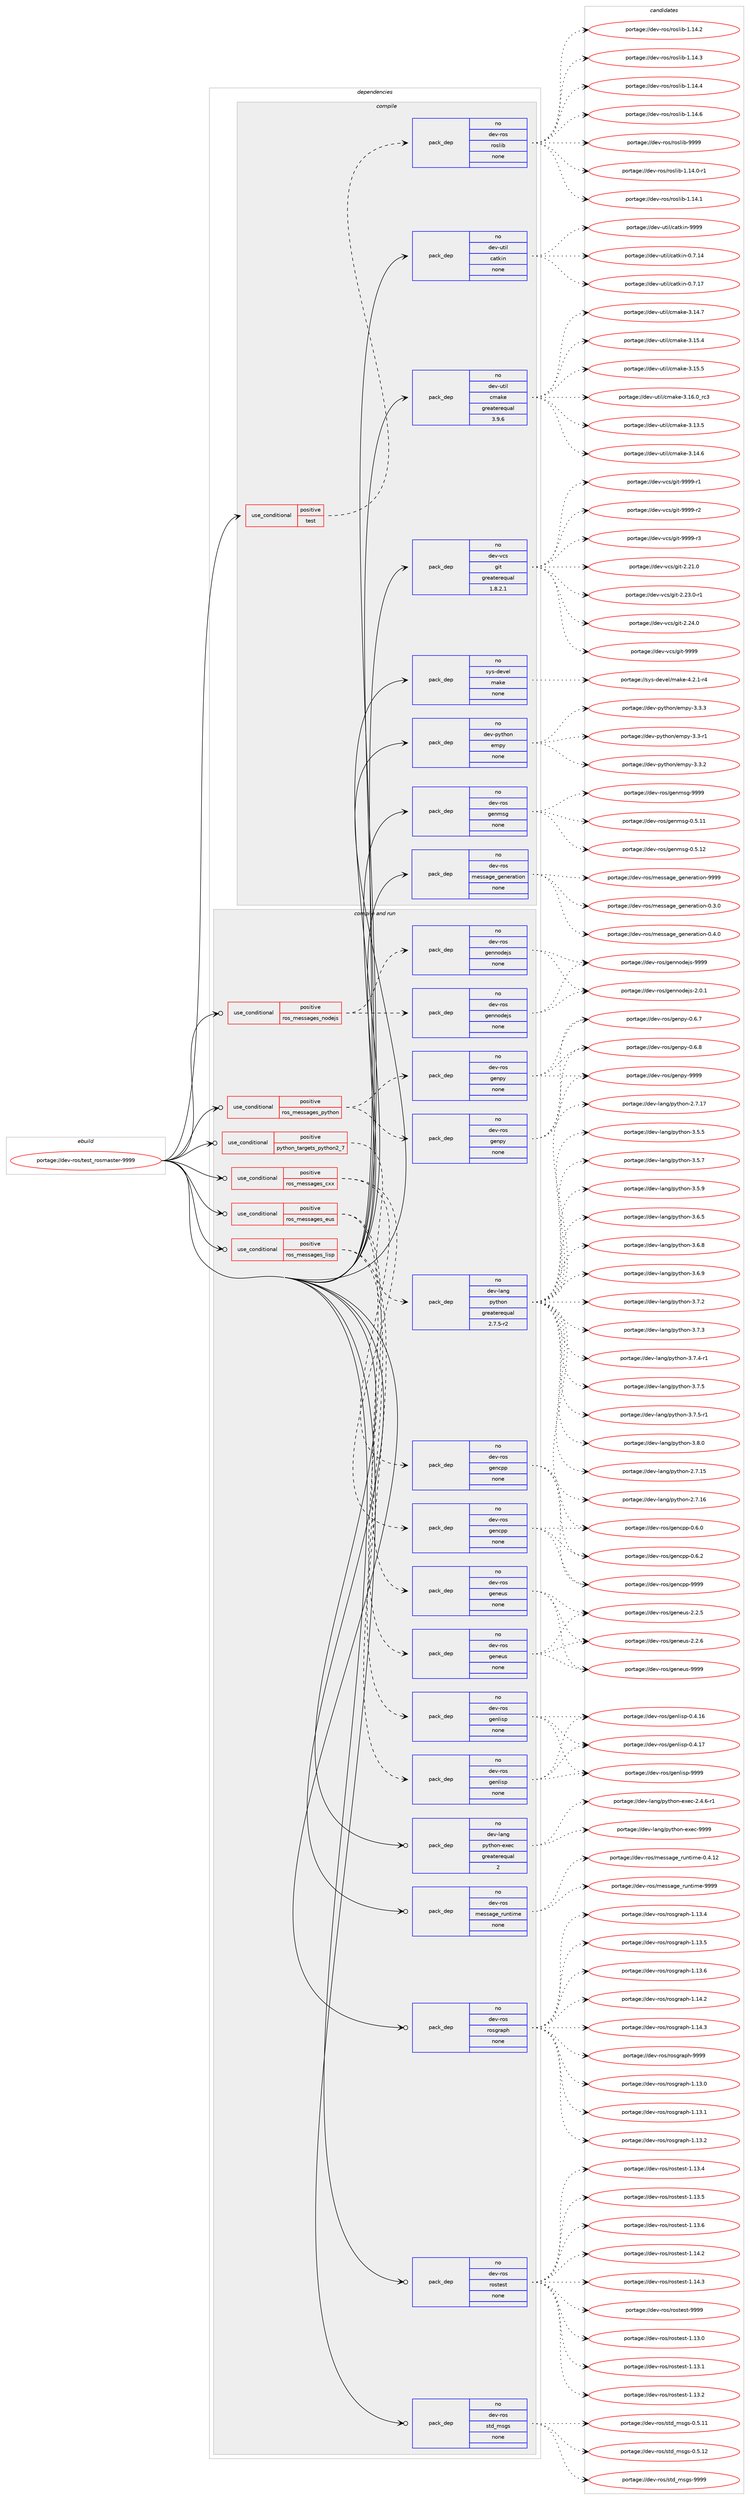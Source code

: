 digraph prolog {

# *************
# Graph options
# *************

newrank=true;
concentrate=true;
compound=true;
graph [rankdir=LR,fontname=Helvetica,fontsize=10,ranksep=1.5];#, ranksep=2.5, nodesep=0.2];
edge  [arrowhead=vee];
node  [fontname=Helvetica,fontsize=10];

# **********
# The ebuild
# **********

subgraph cluster_leftcol {
color=gray;
rank=same;
label=<<i>ebuild</i>>;
id [label="portage://dev-ros/test_rosmaster-9999", color=red, width=4, href="../dev-ros/test_rosmaster-9999.svg"];
}

# ****************
# The dependencies
# ****************

subgraph cluster_midcol {
color=gray;
label=<<i>dependencies</i>>;
subgraph cluster_compile {
fillcolor="#eeeeee";
style=filled;
label=<<i>compile</i>>;
subgraph cond45246 {
dependency204615 [label=<<TABLE BORDER="0" CELLBORDER="1" CELLSPACING="0" CELLPADDING="4"><TR><TD ROWSPAN="3" CELLPADDING="10">use_conditional</TD></TR><TR><TD>positive</TD></TR><TR><TD>test</TD></TR></TABLE>>, shape=none, color=red];
subgraph pack155941 {
dependency204616 [label=<<TABLE BORDER="0" CELLBORDER="1" CELLSPACING="0" CELLPADDING="4" WIDTH="220"><TR><TD ROWSPAN="6" CELLPADDING="30">pack_dep</TD></TR><TR><TD WIDTH="110">no</TD></TR><TR><TD>dev-ros</TD></TR><TR><TD>roslib</TD></TR><TR><TD>none</TD></TR><TR><TD></TD></TR></TABLE>>, shape=none, color=blue];
}
dependency204615:e -> dependency204616:w [weight=20,style="dashed",arrowhead="vee"];
}
id:e -> dependency204615:w [weight=20,style="solid",arrowhead="vee"];
subgraph pack155942 {
dependency204617 [label=<<TABLE BORDER="0" CELLBORDER="1" CELLSPACING="0" CELLPADDING="4" WIDTH="220"><TR><TD ROWSPAN="6" CELLPADDING="30">pack_dep</TD></TR><TR><TD WIDTH="110">no</TD></TR><TR><TD>dev-python</TD></TR><TR><TD>empy</TD></TR><TR><TD>none</TD></TR><TR><TD></TD></TR></TABLE>>, shape=none, color=blue];
}
id:e -> dependency204617:w [weight=20,style="solid",arrowhead="vee"];
subgraph pack155943 {
dependency204618 [label=<<TABLE BORDER="0" CELLBORDER="1" CELLSPACING="0" CELLPADDING="4" WIDTH="220"><TR><TD ROWSPAN="6" CELLPADDING="30">pack_dep</TD></TR><TR><TD WIDTH="110">no</TD></TR><TR><TD>dev-ros</TD></TR><TR><TD>genmsg</TD></TR><TR><TD>none</TD></TR><TR><TD></TD></TR></TABLE>>, shape=none, color=blue];
}
id:e -> dependency204618:w [weight=20,style="solid",arrowhead="vee"];
subgraph pack155944 {
dependency204619 [label=<<TABLE BORDER="0" CELLBORDER="1" CELLSPACING="0" CELLPADDING="4" WIDTH="220"><TR><TD ROWSPAN="6" CELLPADDING="30">pack_dep</TD></TR><TR><TD WIDTH="110">no</TD></TR><TR><TD>dev-ros</TD></TR><TR><TD>message_generation</TD></TR><TR><TD>none</TD></TR><TR><TD></TD></TR></TABLE>>, shape=none, color=blue];
}
id:e -> dependency204619:w [weight=20,style="solid",arrowhead="vee"];
subgraph pack155945 {
dependency204620 [label=<<TABLE BORDER="0" CELLBORDER="1" CELLSPACING="0" CELLPADDING="4" WIDTH="220"><TR><TD ROWSPAN="6" CELLPADDING="30">pack_dep</TD></TR><TR><TD WIDTH="110">no</TD></TR><TR><TD>dev-util</TD></TR><TR><TD>catkin</TD></TR><TR><TD>none</TD></TR><TR><TD></TD></TR></TABLE>>, shape=none, color=blue];
}
id:e -> dependency204620:w [weight=20,style="solid",arrowhead="vee"];
subgraph pack155946 {
dependency204621 [label=<<TABLE BORDER="0" CELLBORDER="1" CELLSPACING="0" CELLPADDING="4" WIDTH="220"><TR><TD ROWSPAN="6" CELLPADDING="30">pack_dep</TD></TR><TR><TD WIDTH="110">no</TD></TR><TR><TD>dev-util</TD></TR><TR><TD>cmake</TD></TR><TR><TD>greaterequal</TD></TR><TR><TD>3.9.6</TD></TR></TABLE>>, shape=none, color=blue];
}
id:e -> dependency204621:w [weight=20,style="solid",arrowhead="vee"];
subgraph pack155947 {
dependency204622 [label=<<TABLE BORDER="0" CELLBORDER="1" CELLSPACING="0" CELLPADDING="4" WIDTH="220"><TR><TD ROWSPAN="6" CELLPADDING="30">pack_dep</TD></TR><TR><TD WIDTH="110">no</TD></TR><TR><TD>dev-vcs</TD></TR><TR><TD>git</TD></TR><TR><TD>greaterequal</TD></TR><TR><TD>1.8.2.1</TD></TR></TABLE>>, shape=none, color=blue];
}
id:e -> dependency204622:w [weight=20,style="solid",arrowhead="vee"];
subgraph pack155948 {
dependency204623 [label=<<TABLE BORDER="0" CELLBORDER="1" CELLSPACING="0" CELLPADDING="4" WIDTH="220"><TR><TD ROWSPAN="6" CELLPADDING="30">pack_dep</TD></TR><TR><TD WIDTH="110">no</TD></TR><TR><TD>sys-devel</TD></TR><TR><TD>make</TD></TR><TR><TD>none</TD></TR><TR><TD></TD></TR></TABLE>>, shape=none, color=blue];
}
id:e -> dependency204623:w [weight=20,style="solid",arrowhead="vee"];
}
subgraph cluster_compileandrun {
fillcolor="#eeeeee";
style=filled;
label=<<i>compile and run</i>>;
subgraph cond45247 {
dependency204624 [label=<<TABLE BORDER="0" CELLBORDER="1" CELLSPACING="0" CELLPADDING="4"><TR><TD ROWSPAN="3" CELLPADDING="10">use_conditional</TD></TR><TR><TD>positive</TD></TR><TR><TD>python_targets_python2_7</TD></TR></TABLE>>, shape=none, color=red];
subgraph pack155949 {
dependency204625 [label=<<TABLE BORDER="0" CELLBORDER="1" CELLSPACING="0" CELLPADDING="4" WIDTH="220"><TR><TD ROWSPAN="6" CELLPADDING="30">pack_dep</TD></TR><TR><TD WIDTH="110">no</TD></TR><TR><TD>dev-lang</TD></TR><TR><TD>python</TD></TR><TR><TD>greaterequal</TD></TR><TR><TD>2.7.5-r2</TD></TR></TABLE>>, shape=none, color=blue];
}
dependency204624:e -> dependency204625:w [weight=20,style="dashed",arrowhead="vee"];
}
id:e -> dependency204624:w [weight=20,style="solid",arrowhead="odotvee"];
subgraph cond45248 {
dependency204626 [label=<<TABLE BORDER="0" CELLBORDER="1" CELLSPACING="0" CELLPADDING="4"><TR><TD ROWSPAN="3" CELLPADDING="10">use_conditional</TD></TR><TR><TD>positive</TD></TR><TR><TD>ros_messages_cxx</TD></TR></TABLE>>, shape=none, color=red];
subgraph pack155950 {
dependency204627 [label=<<TABLE BORDER="0" CELLBORDER="1" CELLSPACING="0" CELLPADDING="4" WIDTH="220"><TR><TD ROWSPAN="6" CELLPADDING="30">pack_dep</TD></TR><TR><TD WIDTH="110">no</TD></TR><TR><TD>dev-ros</TD></TR><TR><TD>gencpp</TD></TR><TR><TD>none</TD></TR><TR><TD></TD></TR></TABLE>>, shape=none, color=blue];
}
dependency204626:e -> dependency204627:w [weight=20,style="dashed",arrowhead="vee"];
subgraph pack155951 {
dependency204628 [label=<<TABLE BORDER="0" CELLBORDER="1" CELLSPACING="0" CELLPADDING="4" WIDTH="220"><TR><TD ROWSPAN="6" CELLPADDING="30">pack_dep</TD></TR><TR><TD WIDTH="110">no</TD></TR><TR><TD>dev-ros</TD></TR><TR><TD>gencpp</TD></TR><TR><TD>none</TD></TR><TR><TD></TD></TR></TABLE>>, shape=none, color=blue];
}
dependency204626:e -> dependency204628:w [weight=20,style="dashed",arrowhead="vee"];
}
id:e -> dependency204626:w [weight=20,style="solid",arrowhead="odotvee"];
subgraph cond45249 {
dependency204629 [label=<<TABLE BORDER="0" CELLBORDER="1" CELLSPACING="0" CELLPADDING="4"><TR><TD ROWSPAN="3" CELLPADDING="10">use_conditional</TD></TR><TR><TD>positive</TD></TR><TR><TD>ros_messages_eus</TD></TR></TABLE>>, shape=none, color=red];
subgraph pack155952 {
dependency204630 [label=<<TABLE BORDER="0" CELLBORDER="1" CELLSPACING="0" CELLPADDING="4" WIDTH="220"><TR><TD ROWSPAN="6" CELLPADDING="30">pack_dep</TD></TR><TR><TD WIDTH="110">no</TD></TR><TR><TD>dev-ros</TD></TR><TR><TD>geneus</TD></TR><TR><TD>none</TD></TR><TR><TD></TD></TR></TABLE>>, shape=none, color=blue];
}
dependency204629:e -> dependency204630:w [weight=20,style="dashed",arrowhead="vee"];
subgraph pack155953 {
dependency204631 [label=<<TABLE BORDER="0" CELLBORDER="1" CELLSPACING="0" CELLPADDING="4" WIDTH="220"><TR><TD ROWSPAN="6" CELLPADDING="30">pack_dep</TD></TR><TR><TD WIDTH="110">no</TD></TR><TR><TD>dev-ros</TD></TR><TR><TD>geneus</TD></TR><TR><TD>none</TD></TR><TR><TD></TD></TR></TABLE>>, shape=none, color=blue];
}
dependency204629:e -> dependency204631:w [weight=20,style="dashed",arrowhead="vee"];
}
id:e -> dependency204629:w [weight=20,style="solid",arrowhead="odotvee"];
subgraph cond45250 {
dependency204632 [label=<<TABLE BORDER="0" CELLBORDER="1" CELLSPACING="0" CELLPADDING="4"><TR><TD ROWSPAN="3" CELLPADDING="10">use_conditional</TD></TR><TR><TD>positive</TD></TR><TR><TD>ros_messages_lisp</TD></TR></TABLE>>, shape=none, color=red];
subgraph pack155954 {
dependency204633 [label=<<TABLE BORDER="0" CELLBORDER="1" CELLSPACING="0" CELLPADDING="4" WIDTH="220"><TR><TD ROWSPAN="6" CELLPADDING="30">pack_dep</TD></TR><TR><TD WIDTH="110">no</TD></TR><TR><TD>dev-ros</TD></TR><TR><TD>genlisp</TD></TR><TR><TD>none</TD></TR><TR><TD></TD></TR></TABLE>>, shape=none, color=blue];
}
dependency204632:e -> dependency204633:w [weight=20,style="dashed",arrowhead="vee"];
subgraph pack155955 {
dependency204634 [label=<<TABLE BORDER="0" CELLBORDER="1" CELLSPACING="0" CELLPADDING="4" WIDTH="220"><TR><TD ROWSPAN="6" CELLPADDING="30">pack_dep</TD></TR><TR><TD WIDTH="110">no</TD></TR><TR><TD>dev-ros</TD></TR><TR><TD>genlisp</TD></TR><TR><TD>none</TD></TR><TR><TD></TD></TR></TABLE>>, shape=none, color=blue];
}
dependency204632:e -> dependency204634:w [weight=20,style="dashed",arrowhead="vee"];
}
id:e -> dependency204632:w [weight=20,style="solid",arrowhead="odotvee"];
subgraph cond45251 {
dependency204635 [label=<<TABLE BORDER="0" CELLBORDER="1" CELLSPACING="0" CELLPADDING="4"><TR><TD ROWSPAN="3" CELLPADDING="10">use_conditional</TD></TR><TR><TD>positive</TD></TR><TR><TD>ros_messages_nodejs</TD></TR></TABLE>>, shape=none, color=red];
subgraph pack155956 {
dependency204636 [label=<<TABLE BORDER="0" CELLBORDER="1" CELLSPACING="0" CELLPADDING="4" WIDTH="220"><TR><TD ROWSPAN="6" CELLPADDING="30">pack_dep</TD></TR><TR><TD WIDTH="110">no</TD></TR><TR><TD>dev-ros</TD></TR><TR><TD>gennodejs</TD></TR><TR><TD>none</TD></TR><TR><TD></TD></TR></TABLE>>, shape=none, color=blue];
}
dependency204635:e -> dependency204636:w [weight=20,style="dashed",arrowhead="vee"];
subgraph pack155957 {
dependency204637 [label=<<TABLE BORDER="0" CELLBORDER="1" CELLSPACING="0" CELLPADDING="4" WIDTH="220"><TR><TD ROWSPAN="6" CELLPADDING="30">pack_dep</TD></TR><TR><TD WIDTH="110">no</TD></TR><TR><TD>dev-ros</TD></TR><TR><TD>gennodejs</TD></TR><TR><TD>none</TD></TR><TR><TD></TD></TR></TABLE>>, shape=none, color=blue];
}
dependency204635:e -> dependency204637:w [weight=20,style="dashed",arrowhead="vee"];
}
id:e -> dependency204635:w [weight=20,style="solid",arrowhead="odotvee"];
subgraph cond45252 {
dependency204638 [label=<<TABLE BORDER="0" CELLBORDER="1" CELLSPACING="0" CELLPADDING="4"><TR><TD ROWSPAN="3" CELLPADDING="10">use_conditional</TD></TR><TR><TD>positive</TD></TR><TR><TD>ros_messages_python</TD></TR></TABLE>>, shape=none, color=red];
subgraph pack155958 {
dependency204639 [label=<<TABLE BORDER="0" CELLBORDER="1" CELLSPACING="0" CELLPADDING="4" WIDTH="220"><TR><TD ROWSPAN="6" CELLPADDING="30">pack_dep</TD></TR><TR><TD WIDTH="110">no</TD></TR><TR><TD>dev-ros</TD></TR><TR><TD>genpy</TD></TR><TR><TD>none</TD></TR><TR><TD></TD></TR></TABLE>>, shape=none, color=blue];
}
dependency204638:e -> dependency204639:w [weight=20,style="dashed",arrowhead="vee"];
subgraph pack155959 {
dependency204640 [label=<<TABLE BORDER="0" CELLBORDER="1" CELLSPACING="0" CELLPADDING="4" WIDTH="220"><TR><TD ROWSPAN="6" CELLPADDING="30">pack_dep</TD></TR><TR><TD WIDTH="110">no</TD></TR><TR><TD>dev-ros</TD></TR><TR><TD>genpy</TD></TR><TR><TD>none</TD></TR><TR><TD></TD></TR></TABLE>>, shape=none, color=blue];
}
dependency204638:e -> dependency204640:w [weight=20,style="dashed",arrowhead="vee"];
}
id:e -> dependency204638:w [weight=20,style="solid",arrowhead="odotvee"];
subgraph pack155960 {
dependency204641 [label=<<TABLE BORDER="0" CELLBORDER="1" CELLSPACING="0" CELLPADDING="4" WIDTH="220"><TR><TD ROWSPAN="6" CELLPADDING="30">pack_dep</TD></TR><TR><TD WIDTH="110">no</TD></TR><TR><TD>dev-lang</TD></TR><TR><TD>python-exec</TD></TR><TR><TD>greaterequal</TD></TR><TR><TD>2</TD></TR></TABLE>>, shape=none, color=blue];
}
id:e -> dependency204641:w [weight=20,style="solid",arrowhead="odotvee"];
subgraph pack155961 {
dependency204642 [label=<<TABLE BORDER="0" CELLBORDER="1" CELLSPACING="0" CELLPADDING="4" WIDTH="220"><TR><TD ROWSPAN="6" CELLPADDING="30">pack_dep</TD></TR><TR><TD WIDTH="110">no</TD></TR><TR><TD>dev-ros</TD></TR><TR><TD>message_runtime</TD></TR><TR><TD>none</TD></TR><TR><TD></TD></TR></TABLE>>, shape=none, color=blue];
}
id:e -> dependency204642:w [weight=20,style="solid",arrowhead="odotvee"];
subgraph pack155962 {
dependency204643 [label=<<TABLE BORDER="0" CELLBORDER="1" CELLSPACING="0" CELLPADDING="4" WIDTH="220"><TR><TD ROWSPAN="6" CELLPADDING="30">pack_dep</TD></TR><TR><TD WIDTH="110">no</TD></TR><TR><TD>dev-ros</TD></TR><TR><TD>rosgraph</TD></TR><TR><TD>none</TD></TR><TR><TD></TD></TR></TABLE>>, shape=none, color=blue];
}
id:e -> dependency204643:w [weight=20,style="solid",arrowhead="odotvee"];
subgraph pack155963 {
dependency204644 [label=<<TABLE BORDER="0" CELLBORDER="1" CELLSPACING="0" CELLPADDING="4" WIDTH="220"><TR><TD ROWSPAN="6" CELLPADDING="30">pack_dep</TD></TR><TR><TD WIDTH="110">no</TD></TR><TR><TD>dev-ros</TD></TR><TR><TD>rostest</TD></TR><TR><TD>none</TD></TR><TR><TD></TD></TR></TABLE>>, shape=none, color=blue];
}
id:e -> dependency204644:w [weight=20,style="solid",arrowhead="odotvee"];
subgraph pack155964 {
dependency204645 [label=<<TABLE BORDER="0" CELLBORDER="1" CELLSPACING="0" CELLPADDING="4" WIDTH="220"><TR><TD ROWSPAN="6" CELLPADDING="30">pack_dep</TD></TR><TR><TD WIDTH="110">no</TD></TR><TR><TD>dev-ros</TD></TR><TR><TD>std_msgs</TD></TR><TR><TD>none</TD></TR><TR><TD></TD></TR></TABLE>>, shape=none, color=blue];
}
id:e -> dependency204645:w [weight=20,style="solid",arrowhead="odotvee"];
}
subgraph cluster_run {
fillcolor="#eeeeee";
style=filled;
label=<<i>run</i>>;
}
}

# **************
# The candidates
# **************

subgraph cluster_choices {
rank=same;
color=gray;
label=<<i>candidates</i>>;

subgraph choice155941 {
color=black;
nodesep=1;
choiceportage100101118451141111154711411111510810598454946495246484511449 [label="portage://dev-ros/roslib-1.14.0-r1", color=red, width=4,href="../dev-ros/roslib-1.14.0-r1.svg"];
choiceportage10010111845114111115471141111151081059845494649524649 [label="portage://dev-ros/roslib-1.14.1", color=red, width=4,href="../dev-ros/roslib-1.14.1.svg"];
choiceportage10010111845114111115471141111151081059845494649524650 [label="portage://dev-ros/roslib-1.14.2", color=red, width=4,href="../dev-ros/roslib-1.14.2.svg"];
choiceportage10010111845114111115471141111151081059845494649524651 [label="portage://dev-ros/roslib-1.14.3", color=red, width=4,href="../dev-ros/roslib-1.14.3.svg"];
choiceportage10010111845114111115471141111151081059845494649524652 [label="portage://dev-ros/roslib-1.14.4", color=red, width=4,href="../dev-ros/roslib-1.14.4.svg"];
choiceportage10010111845114111115471141111151081059845494649524654 [label="portage://dev-ros/roslib-1.14.6", color=red, width=4,href="../dev-ros/roslib-1.14.6.svg"];
choiceportage1001011184511411111547114111115108105984557575757 [label="portage://dev-ros/roslib-9999", color=red, width=4,href="../dev-ros/roslib-9999.svg"];
dependency204616:e -> choiceportage100101118451141111154711411111510810598454946495246484511449:w [style=dotted,weight="100"];
dependency204616:e -> choiceportage10010111845114111115471141111151081059845494649524649:w [style=dotted,weight="100"];
dependency204616:e -> choiceportage10010111845114111115471141111151081059845494649524650:w [style=dotted,weight="100"];
dependency204616:e -> choiceportage10010111845114111115471141111151081059845494649524651:w [style=dotted,weight="100"];
dependency204616:e -> choiceportage10010111845114111115471141111151081059845494649524652:w [style=dotted,weight="100"];
dependency204616:e -> choiceportage10010111845114111115471141111151081059845494649524654:w [style=dotted,weight="100"];
dependency204616:e -> choiceportage1001011184511411111547114111115108105984557575757:w [style=dotted,weight="100"];
}
subgraph choice155942 {
color=black;
nodesep=1;
choiceportage1001011184511212111610411111047101109112121455146514511449 [label="portage://dev-python/empy-3.3-r1", color=red, width=4,href="../dev-python/empy-3.3-r1.svg"];
choiceportage1001011184511212111610411111047101109112121455146514650 [label="portage://dev-python/empy-3.3.2", color=red, width=4,href="../dev-python/empy-3.3.2.svg"];
choiceportage1001011184511212111610411111047101109112121455146514651 [label="portage://dev-python/empy-3.3.3", color=red, width=4,href="../dev-python/empy-3.3.3.svg"];
dependency204617:e -> choiceportage1001011184511212111610411111047101109112121455146514511449:w [style=dotted,weight="100"];
dependency204617:e -> choiceportage1001011184511212111610411111047101109112121455146514650:w [style=dotted,weight="100"];
dependency204617:e -> choiceportage1001011184511212111610411111047101109112121455146514651:w [style=dotted,weight="100"];
}
subgraph choice155943 {
color=black;
nodesep=1;
choiceportage100101118451141111154710310111010911510345484653464949 [label="portage://dev-ros/genmsg-0.5.11", color=red, width=4,href="../dev-ros/genmsg-0.5.11.svg"];
choiceportage100101118451141111154710310111010911510345484653464950 [label="portage://dev-ros/genmsg-0.5.12", color=red, width=4,href="../dev-ros/genmsg-0.5.12.svg"];
choiceportage10010111845114111115471031011101091151034557575757 [label="portage://dev-ros/genmsg-9999", color=red, width=4,href="../dev-ros/genmsg-9999.svg"];
dependency204618:e -> choiceportage100101118451141111154710310111010911510345484653464949:w [style=dotted,weight="100"];
dependency204618:e -> choiceportage100101118451141111154710310111010911510345484653464950:w [style=dotted,weight="100"];
dependency204618:e -> choiceportage10010111845114111115471031011101091151034557575757:w [style=dotted,weight="100"];
}
subgraph choice155944 {
color=black;
nodesep=1;
choiceportage1001011184511411111547109101115115971031019510310111010111497116105111110454846514648 [label="portage://dev-ros/message_generation-0.3.0", color=red, width=4,href="../dev-ros/message_generation-0.3.0.svg"];
choiceportage1001011184511411111547109101115115971031019510310111010111497116105111110454846524648 [label="portage://dev-ros/message_generation-0.4.0", color=red, width=4,href="../dev-ros/message_generation-0.4.0.svg"];
choiceportage10010111845114111115471091011151159710310195103101110101114971161051111104557575757 [label="portage://dev-ros/message_generation-9999", color=red, width=4,href="../dev-ros/message_generation-9999.svg"];
dependency204619:e -> choiceportage1001011184511411111547109101115115971031019510310111010111497116105111110454846514648:w [style=dotted,weight="100"];
dependency204619:e -> choiceportage1001011184511411111547109101115115971031019510310111010111497116105111110454846524648:w [style=dotted,weight="100"];
dependency204619:e -> choiceportage10010111845114111115471091011151159710310195103101110101114971161051111104557575757:w [style=dotted,weight="100"];
}
subgraph choice155945 {
color=black;
nodesep=1;
choiceportage1001011184511711610510847999711610710511045484655464952 [label="portage://dev-util/catkin-0.7.14", color=red, width=4,href="../dev-util/catkin-0.7.14.svg"];
choiceportage1001011184511711610510847999711610710511045484655464955 [label="portage://dev-util/catkin-0.7.17", color=red, width=4,href="../dev-util/catkin-0.7.17.svg"];
choiceportage100101118451171161051084799971161071051104557575757 [label="portage://dev-util/catkin-9999", color=red, width=4,href="../dev-util/catkin-9999.svg"];
dependency204620:e -> choiceportage1001011184511711610510847999711610710511045484655464952:w [style=dotted,weight="100"];
dependency204620:e -> choiceportage1001011184511711610510847999711610710511045484655464955:w [style=dotted,weight="100"];
dependency204620:e -> choiceportage100101118451171161051084799971161071051104557575757:w [style=dotted,weight="100"];
}
subgraph choice155946 {
color=black;
nodesep=1;
choiceportage1001011184511711610510847991099710710145514649514653 [label="portage://dev-util/cmake-3.13.5", color=red, width=4,href="../dev-util/cmake-3.13.5.svg"];
choiceportage1001011184511711610510847991099710710145514649524654 [label="portage://dev-util/cmake-3.14.6", color=red, width=4,href="../dev-util/cmake-3.14.6.svg"];
choiceportage1001011184511711610510847991099710710145514649524655 [label="portage://dev-util/cmake-3.14.7", color=red, width=4,href="../dev-util/cmake-3.14.7.svg"];
choiceportage1001011184511711610510847991099710710145514649534652 [label="portage://dev-util/cmake-3.15.4", color=red, width=4,href="../dev-util/cmake-3.15.4.svg"];
choiceportage1001011184511711610510847991099710710145514649534653 [label="portage://dev-util/cmake-3.15.5", color=red, width=4,href="../dev-util/cmake-3.15.5.svg"];
choiceportage1001011184511711610510847991099710710145514649544648951149951 [label="portage://dev-util/cmake-3.16.0_rc3", color=red, width=4,href="../dev-util/cmake-3.16.0_rc3.svg"];
dependency204621:e -> choiceportage1001011184511711610510847991099710710145514649514653:w [style=dotted,weight="100"];
dependency204621:e -> choiceportage1001011184511711610510847991099710710145514649524654:w [style=dotted,weight="100"];
dependency204621:e -> choiceportage1001011184511711610510847991099710710145514649524655:w [style=dotted,weight="100"];
dependency204621:e -> choiceportage1001011184511711610510847991099710710145514649534652:w [style=dotted,weight="100"];
dependency204621:e -> choiceportage1001011184511711610510847991099710710145514649534653:w [style=dotted,weight="100"];
dependency204621:e -> choiceportage1001011184511711610510847991099710710145514649544648951149951:w [style=dotted,weight="100"];
}
subgraph choice155947 {
color=black;
nodesep=1;
choiceportage10010111845118991154710310511645504650494648 [label="portage://dev-vcs/git-2.21.0", color=red, width=4,href="../dev-vcs/git-2.21.0.svg"];
choiceportage100101118451189911547103105116455046505146484511449 [label="portage://dev-vcs/git-2.23.0-r1", color=red, width=4,href="../dev-vcs/git-2.23.0-r1.svg"];
choiceportage10010111845118991154710310511645504650524648 [label="portage://dev-vcs/git-2.24.0", color=red, width=4,href="../dev-vcs/git-2.24.0.svg"];
choiceportage1001011184511899115471031051164557575757 [label="portage://dev-vcs/git-9999", color=red, width=4,href="../dev-vcs/git-9999.svg"];
choiceportage10010111845118991154710310511645575757574511449 [label="portage://dev-vcs/git-9999-r1", color=red, width=4,href="../dev-vcs/git-9999-r1.svg"];
choiceportage10010111845118991154710310511645575757574511450 [label="portage://dev-vcs/git-9999-r2", color=red, width=4,href="../dev-vcs/git-9999-r2.svg"];
choiceportage10010111845118991154710310511645575757574511451 [label="portage://dev-vcs/git-9999-r3", color=red, width=4,href="../dev-vcs/git-9999-r3.svg"];
dependency204622:e -> choiceportage10010111845118991154710310511645504650494648:w [style=dotted,weight="100"];
dependency204622:e -> choiceportage100101118451189911547103105116455046505146484511449:w [style=dotted,weight="100"];
dependency204622:e -> choiceportage10010111845118991154710310511645504650524648:w [style=dotted,weight="100"];
dependency204622:e -> choiceportage1001011184511899115471031051164557575757:w [style=dotted,weight="100"];
dependency204622:e -> choiceportage10010111845118991154710310511645575757574511449:w [style=dotted,weight="100"];
dependency204622:e -> choiceportage10010111845118991154710310511645575757574511450:w [style=dotted,weight="100"];
dependency204622:e -> choiceportage10010111845118991154710310511645575757574511451:w [style=dotted,weight="100"];
}
subgraph choice155948 {
color=black;
nodesep=1;
choiceportage1151211154510010111810110847109971071014552465046494511452 [label="portage://sys-devel/make-4.2.1-r4", color=red, width=4,href="../sys-devel/make-4.2.1-r4.svg"];
dependency204623:e -> choiceportage1151211154510010111810110847109971071014552465046494511452:w [style=dotted,weight="100"];
}
subgraph choice155949 {
color=black;
nodesep=1;
choiceportage10010111845108971101034711212111610411111045504655464953 [label="portage://dev-lang/python-2.7.15", color=red, width=4,href="../dev-lang/python-2.7.15.svg"];
choiceportage10010111845108971101034711212111610411111045504655464954 [label="portage://dev-lang/python-2.7.16", color=red, width=4,href="../dev-lang/python-2.7.16.svg"];
choiceportage10010111845108971101034711212111610411111045504655464955 [label="portage://dev-lang/python-2.7.17", color=red, width=4,href="../dev-lang/python-2.7.17.svg"];
choiceportage100101118451089711010347112121116104111110455146534653 [label="portage://dev-lang/python-3.5.5", color=red, width=4,href="../dev-lang/python-3.5.5.svg"];
choiceportage100101118451089711010347112121116104111110455146534655 [label="portage://dev-lang/python-3.5.7", color=red, width=4,href="../dev-lang/python-3.5.7.svg"];
choiceportage100101118451089711010347112121116104111110455146534657 [label="portage://dev-lang/python-3.5.9", color=red, width=4,href="../dev-lang/python-3.5.9.svg"];
choiceportage100101118451089711010347112121116104111110455146544653 [label="portage://dev-lang/python-3.6.5", color=red, width=4,href="../dev-lang/python-3.6.5.svg"];
choiceportage100101118451089711010347112121116104111110455146544656 [label="portage://dev-lang/python-3.6.8", color=red, width=4,href="../dev-lang/python-3.6.8.svg"];
choiceportage100101118451089711010347112121116104111110455146544657 [label="portage://dev-lang/python-3.6.9", color=red, width=4,href="../dev-lang/python-3.6.9.svg"];
choiceportage100101118451089711010347112121116104111110455146554650 [label="portage://dev-lang/python-3.7.2", color=red, width=4,href="../dev-lang/python-3.7.2.svg"];
choiceportage100101118451089711010347112121116104111110455146554651 [label="portage://dev-lang/python-3.7.3", color=red, width=4,href="../dev-lang/python-3.7.3.svg"];
choiceportage1001011184510897110103471121211161041111104551465546524511449 [label="portage://dev-lang/python-3.7.4-r1", color=red, width=4,href="../dev-lang/python-3.7.4-r1.svg"];
choiceportage100101118451089711010347112121116104111110455146554653 [label="portage://dev-lang/python-3.7.5", color=red, width=4,href="../dev-lang/python-3.7.5.svg"];
choiceportage1001011184510897110103471121211161041111104551465546534511449 [label="portage://dev-lang/python-3.7.5-r1", color=red, width=4,href="../dev-lang/python-3.7.5-r1.svg"];
choiceportage100101118451089711010347112121116104111110455146564648 [label="portage://dev-lang/python-3.8.0", color=red, width=4,href="../dev-lang/python-3.8.0.svg"];
dependency204625:e -> choiceportage10010111845108971101034711212111610411111045504655464953:w [style=dotted,weight="100"];
dependency204625:e -> choiceportage10010111845108971101034711212111610411111045504655464954:w [style=dotted,weight="100"];
dependency204625:e -> choiceportage10010111845108971101034711212111610411111045504655464955:w [style=dotted,weight="100"];
dependency204625:e -> choiceportage100101118451089711010347112121116104111110455146534653:w [style=dotted,weight="100"];
dependency204625:e -> choiceportage100101118451089711010347112121116104111110455146534655:w [style=dotted,weight="100"];
dependency204625:e -> choiceportage100101118451089711010347112121116104111110455146534657:w [style=dotted,weight="100"];
dependency204625:e -> choiceportage100101118451089711010347112121116104111110455146544653:w [style=dotted,weight="100"];
dependency204625:e -> choiceportage100101118451089711010347112121116104111110455146544656:w [style=dotted,weight="100"];
dependency204625:e -> choiceportage100101118451089711010347112121116104111110455146544657:w [style=dotted,weight="100"];
dependency204625:e -> choiceportage100101118451089711010347112121116104111110455146554650:w [style=dotted,weight="100"];
dependency204625:e -> choiceportage100101118451089711010347112121116104111110455146554651:w [style=dotted,weight="100"];
dependency204625:e -> choiceportage1001011184510897110103471121211161041111104551465546524511449:w [style=dotted,weight="100"];
dependency204625:e -> choiceportage100101118451089711010347112121116104111110455146554653:w [style=dotted,weight="100"];
dependency204625:e -> choiceportage1001011184510897110103471121211161041111104551465546534511449:w [style=dotted,weight="100"];
dependency204625:e -> choiceportage100101118451089711010347112121116104111110455146564648:w [style=dotted,weight="100"];
}
subgraph choice155950 {
color=black;
nodesep=1;
choiceportage100101118451141111154710310111099112112454846544648 [label="portage://dev-ros/gencpp-0.6.0", color=red, width=4,href="../dev-ros/gencpp-0.6.0.svg"];
choiceportage100101118451141111154710310111099112112454846544650 [label="portage://dev-ros/gencpp-0.6.2", color=red, width=4,href="../dev-ros/gencpp-0.6.2.svg"];
choiceportage1001011184511411111547103101110991121124557575757 [label="portage://dev-ros/gencpp-9999", color=red, width=4,href="../dev-ros/gencpp-9999.svg"];
dependency204627:e -> choiceportage100101118451141111154710310111099112112454846544648:w [style=dotted,weight="100"];
dependency204627:e -> choiceportage100101118451141111154710310111099112112454846544650:w [style=dotted,weight="100"];
dependency204627:e -> choiceportage1001011184511411111547103101110991121124557575757:w [style=dotted,weight="100"];
}
subgraph choice155951 {
color=black;
nodesep=1;
choiceportage100101118451141111154710310111099112112454846544648 [label="portage://dev-ros/gencpp-0.6.0", color=red, width=4,href="../dev-ros/gencpp-0.6.0.svg"];
choiceportage100101118451141111154710310111099112112454846544650 [label="portage://dev-ros/gencpp-0.6.2", color=red, width=4,href="../dev-ros/gencpp-0.6.2.svg"];
choiceportage1001011184511411111547103101110991121124557575757 [label="portage://dev-ros/gencpp-9999", color=red, width=4,href="../dev-ros/gencpp-9999.svg"];
dependency204628:e -> choiceportage100101118451141111154710310111099112112454846544648:w [style=dotted,weight="100"];
dependency204628:e -> choiceportage100101118451141111154710310111099112112454846544650:w [style=dotted,weight="100"];
dependency204628:e -> choiceportage1001011184511411111547103101110991121124557575757:w [style=dotted,weight="100"];
}
subgraph choice155952 {
color=black;
nodesep=1;
choiceportage1001011184511411111547103101110101117115455046504653 [label="portage://dev-ros/geneus-2.2.5", color=red, width=4,href="../dev-ros/geneus-2.2.5.svg"];
choiceportage1001011184511411111547103101110101117115455046504654 [label="portage://dev-ros/geneus-2.2.6", color=red, width=4,href="../dev-ros/geneus-2.2.6.svg"];
choiceportage10010111845114111115471031011101011171154557575757 [label="portage://dev-ros/geneus-9999", color=red, width=4,href="../dev-ros/geneus-9999.svg"];
dependency204630:e -> choiceportage1001011184511411111547103101110101117115455046504653:w [style=dotted,weight="100"];
dependency204630:e -> choiceportage1001011184511411111547103101110101117115455046504654:w [style=dotted,weight="100"];
dependency204630:e -> choiceportage10010111845114111115471031011101011171154557575757:w [style=dotted,weight="100"];
}
subgraph choice155953 {
color=black;
nodesep=1;
choiceportage1001011184511411111547103101110101117115455046504653 [label="portage://dev-ros/geneus-2.2.5", color=red, width=4,href="../dev-ros/geneus-2.2.5.svg"];
choiceportage1001011184511411111547103101110101117115455046504654 [label="portage://dev-ros/geneus-2.2.6", color=red, width=4,href="../dev-ros/geneus-2.2.6.svg"];
choiceportage10010111845114111115471031011101011171154557575757 [label="portage://dev-ros/geneus-9999", color=red, width=4,href="../dev-ros/geneus-9999.svg"];
dependency204631:e -> choiceportage1001011184511411111547103101110101117115455046504653:w [style=dotted,weight="100"];
dependency204631:e -> choiceportage1001011184511411111547103101110101117115455046504654:w [style=dotted,weight="100"];
dependency204631:e -> choiceportage10010111845114111115471031011101011171154557575757:w [style=dotted,weight="100"];
}
subgraph choice155954 {
color=black;
nodesep=1;
choiceportage100101118451141111154710310111010810511511245484652464954 [label="portage://dev-ros/genlisp-0.4.16", color=red, width=4,href="../dev-ros/genlisp-0.4.16.svg"];
choiceportage100101118451141111154710310111010810511511245484652464955 [label="portage://dev-ros/genlisp-0.4.17", color=red, width=4,href="../dev-ros/genlisp-0.4.17.svg"];
choiceportage10010111845114111115471031011101081051151124557575757 [label="portage://dev-ros/genlisp-9999", color=red, width=4,href="../dev-ros/genlisp-9999.svg"];
dependency204633:e -> choiceportage100101118451141111154710310111010810511511245484652464954:w [style=dotted,weight="100"];
dependency204633:e -> choiceportage100101118451141111154710310111010810511511245484652464955:w [style=dotted,weight="100"];
dependency204633:e -> choiceportage10010111845114111115471031011101081051151124557575757:w [style=dotted,weight="100"];
}
subgraph choice155955 {
color=black;
nodesep=1;
choiceportage100101118451141111154710310111010810511511245484652464954 [label="portage://dev-ros/genlisp-0.4.16", color=red, width=4,href="../dev-ros/genlisp-0.4.16.svg"];
choiceportage100101118451141111154710310111010810511511245484652464955 [label="portage://dev-ros/genlisp-0.4.17", color=red, width=4,href="../dev-ros/genlisp-0.4.17.svg"];
choiceportage10010111845114111115471031011101081051151124557575757 [label="portage://dev-ros/genlisp-9999", color=red, width=4,href="../dev-ros/genlisp-9999.svg"];
dependency204634:e -> choiceportage100101118451141111154710310111010810511511245484652464954:w [style=dotted,weight="100"];
dependency204634:e -> choiceportage100101118451141111154710310111010810511511245484652464955:w [style=dotted,weight="100"];
dependency204634:e -> choiceportage10010111845114111115471031011101081051151124557575757:w [style=dotted,weight="100"];
}
subgraph choice155956 {
color=black;
nodesep=1;
choiceportage1001011184511411111547103101110110111100101106115455046484649 [label="portage://dev-ros/gennodejs-2.0.1", color=red, width=4,href="../dev-ros/gennodejs-2.0.1.svg"];
choiceportage10010111845114111115471031011101101111001011061154557575757 [label="portage://dev-ros/gennodejs-9999", color=red, width=4,href="../dev-ros/gennodejs-9999.svg"];
dependency204636:e -> choiceportage1001011184511411111547103101110110111100101106115455046484649:w [style=dotted,weight="100"];
dependency204636:e -> choiceportage10010111845114111115471031011101101111001011061154557575757:w [style=dotted,weight="100"];
}
subgraph choice155957 {
color=black;
nodesep=1;
choiceportage1001011184511411111547103101110110111100101106115455046484649 [label="portage://dev-ros/gennodejs-2.0.1", color=red, width=4,href="../dev-ros/gennodejs-2.0.1.svg"];
choiceportage10010111845114111115471031011101101111001011061154557575757 [label="portage://dev-ros/gennodejs-9999", color=red, width=4,href="../dev-ros/gennodejs-9999.svg"];
dependency204637:e -> choiceportage1001011184511411111547103101110110111100101106115455046484649:w [style=dotted,weight="100"];
dependency204637:e -> choiceportage10010111845114111115471031011101101111001011061154557575757:w [style=dotted,weight="100"];
}
subgraph choice155958 {
color=black;
nodesep=1;
choiceportage1001011184511411111547103101110112121454846544655 [label="portage://dev-ros/genpy-0.6.7", color=red, width=4,href="../dev-ros/genpy-0.6.7.svg"];
choiceportage1001011184511411111547103101110112121454846544656 [label="portage://dev-ros/genpy-0.6.8", color=red, width=4,href="../dev-ros/genpy-0.6.8.svg"];
choiceportage10010111845114111115471031011101121214557575757 [label="portage://dev-ros/genpy-9999", color=red, width=4,href="../dev-ros/genpy-9999.svg"];
dependency204639:e -> choiceportage1001011184511411111547103101110112121454846544655:w [style=dotted,weight="100"];
dependency204639:e -> choiceportage1001011184511411111547103101110112121454846544656:w [style=dotted,weight="100"];
dependency204639:e -> choiceportage10010111845114111115471031011101121214557575757:w [style=dotted,weight="100"];
}
subgraph choice155959 {
color=black;
nodesep=1;
choiceportage1001011184511411111547103101110112121454846544655 [label="portage://dev-ros/genpy-0.6.7", color=red, width=4,href="../dev-ros/genpy-0.6.7.svg"];
choiceportage1001011184511411111547103101110112121454846544656 [label="portage://dev-ros/genpy-0.6.8", color=red, width=4,href="../dev-ros/genpy-0.6.8.svg"];
choiceportage10010111845114111115471031011101121214557575757 [label="portage://dev-ros/genpy-9999", color=red, width=4,href="../dev-ros/genpy-9999.svg"];
dependency204640:e -> choiceportage1001011184511411111547103101110112121454846544655:w [style=dotted,weight="100"];
dependency204640:e -> choiceportage1001011184511411111547103101110112121454846544656:w [style=dotted,weight="100"];
dependency204640:e -> choiceportage10010111845114111115471031011101121214557575757:w [style=dotted,weight="100"];
}
subgraph choice155960 {
color=black;
nodesep=1;
choiceportage10010111845108971101034711212111610411111045101120101994550465246544511449 [label="portage://dev-lang/python-exec-2.4.6-r1", color=red, width=4,href="../dev-lang/python-exec-2.4.6-r1.svg"];
choiceportage10010111845108971101034711212111610411111045101120101994557575757 [label="portage://dev-lang/python-exec-9999", color=red, width=4,href="../dev-lang/python-exec-9999.svg"];
dependency204641:e -> choiceportage10010111845108971101034711212111610411111045101120101994550465246544511449:w [style=dotted,weight="100"];
dependency204641:e -> choiceportage10010111845108971101034711212111610411111045101120101994557575757:w [style=dotted,weight="100"];
}
subgraph choice155961 {
color=black;
nodesep=1;
choiceportage1001011184511411111547109101115115971031019511411711011610510910145484652464950 [label="portage://dev-ros/message_runtime-0.4.12", color=red, width=4,href="../dev-ros/message_runtime-0.4.12.svg"];
choiceportage100101118451141111154710910111511597103101951141171101161051091014557575757 [label="portage://dev-ros/message_runtime-9999", color=red, width=4,href="../dev-ros/message_runtime-9999.svg"];
dependency204642:e -> choiceportage1001011184511411111547109101115115971031019511411711011610510910145484652464950:w [style=dotted,weight="100"];
dependency204642:e -> choiceportage100101118451141111154710910111511597103101951141171101161051091014557575757:w [style=dotted,weight="100"];
}
subgraph choice155962 {
color=black;
nodesep=1;
choiceportage10010111845114111115471141111151031149711210445494649514648 [label="portage://dev-ros/rosgraph-1.13.0", color=red, width=4,href="../dev-ros/rosgraph-1.13.0.svg"];
choiceportage10010111845114111115471141111151031149711210445494649514649 [label="portage://dev-ros/rosgraph-1.13.1", color=red, width=4,href="../dev-ros/rosgraph-1.13.1.svg"];
choiceportage10010111845114111115471141111151031149711210445494649514650 [label="portage://dev-ros/rosgraph-1.13.2", color=red, width=4,href="../dev-ros/rosgraph-1.13.2.svg"];
choiceportage10010111845114111115471141111151031149711210445494649514652 [label="portage://dev-ros/rosgraph-1.13.4", color=red, width=4,href="../dev-ros/rosgraph-1.13.4.svg"];
choiceportage10010111845114111115471141111151031149711210445494649514653 [label="portage://dev-ros/rosgraph-1.13.5", color=red, width=4,href="../dev-ros/rosgraph-1.13.5.svg"];
choiceportage10010111845114111115471141111151031149711210445494649514654 [label="portage://dev-ros/rosgraph-1.13.6", color=red, width=4,href="../dev-ros/rosgraph-1.13.6.svg"];
choiceportage10010111845114111115471141111151031149711210445494649524650 [label="portage://dev-ros/rosgraph-1.14.2", color=red, width=4,href="../dev-ros/rosgraph-1.14.2.svg"];
choiceportage10010111845114111115471141111151031149711210445494649524651 [label="portage://dev-ros/rosgraph-1.14.3", color=red, width=4,href="../dev-ros/rosgraph-1.14.3.svg"];
choiceportage1001011184511411111547114111115103114971121044557575757 [label="portage://dev-ros/rosgraph-9999", color=red, width=4,href="../dev-ros/rosgraph-9999.svg"];
dependency204643:e -> choiceportage10010111845114111115471141111151031149711210445494649514648:w [style=dotted,weight="100"];
dependency204643:e -> choiceportage10010111845114111115471141111151031149711210445494649514649:w [style=dotted,weight="100"];
dependency204643:e -> choiceportage10010111845114111115471141111151031149711210445494649514650:w [style=dotted,weight="100"];
dependency204643:e -> choiceportage10010111845114111115471141111151031149711210445494649514652:w [style=dotted,weight="100"];
dependency204643:e -> choiceportage10010111845114111115471141111151031149711210445494649514653:w [style=dotted,weight="100"];
dependency204643:e -> choiceportage10010111845114111115471141111151031149711210445494649514654:w [style=dotted,weight="100"];
dependency204643:e -> choiceportage10010111845114111115471141111151031149711210445494649524650:w [style=dotted,weight="100"];
dependency204643:e -> choiceportage10010111845114111115471141111151031149711210445494649524651:w [style=dotted,weight="100"];
dependency204643:e -> choiceportage1001011184511411111547114111115103114971121044557575757:w [style=dotted,weight="100"];
}
subgraph choice155963 {
color=black;
nodesep=1;
choiceportage100101118451141111154711411111511610111511645494649514648 [label="portage://dev-ros/rostest-1.13.0", color=red, width=4,href="../dev-ros/rostest-1.13.0.svg"];
choiceportage100101118451141111154711411111511610111511645494649514649 [label="portage://dev-ros/rostest-1.13.1", color=red, width=4,href="../dev-ros/rostest-1.13.1.svg"];
choiceportage100101118451141111154711411111511610111511645494649514650 [label="portage://dev-ros/rostest-1.13.2", color=red, width=4,href="../dev-ros/rostest-1.13.2.svg"];
choiceportage100101118451141111154711411111511610111511645494649514652 [label="portage://dev-ros/rostest-1.13.4", color=red, width=4,href="../dev-ros/rostest-1.13.4.svg"];
choiceportage100101118451141111154711411111511610111511645494649514653 [label="portage://dev-ros/rostest-1.13.5", color=red, width=4,href="../dev-ros/rostest-1.13.5.svg"];
choiceportage100101118451141111154711411111511610111511645494649514654 [label="portage://dev-ros/rostest-1.13.6", color=red, width=4,href="../dev-ros/rostest-1.13.6.svg"];
choiceportage100101118451141111154711411111511610111511645494649524650 [label="portage://dev-ros/rostest-1.14.2", color=red, width=4,href="../dev-ros/rostest-1.14.2.svg"];
choiceportage100101118451141111154711411111511610111511645494649524651 [label="portage://dev-ros/rostest-1.14.3", color=red, width=4,href="../dev-ros/rostest-1.14.3.svg"];
choiceportage10010111845114111115471141111151161011151164557575757 [label="portage://dev-ros/rostest-9999", color=red, width=4,href="../dev-ros/rostest-9999.svg"];
dependency204644:e -> choiceportage100101118451141111154711411111511610111511645494649514648:w [style=dotted,weight="100"];
dependency204644:e -> choiceportage100101118451141111154711411111511610111511645494649514649:w [style=dotted,weight="100"];
dependency204644:e -> choiceportage100101118451141111154711411111511610111511645494649514650:w [style=dotted,weight="100"];
dependency204644:e -> choiceportage100101118451141111154711411111511610111511645494649514652:w [style=dotted,weight="100"];
dependency204644:e -> choiceportage100101118451141111154711411111511610111511645494649514653:w [style=dotted,weight="100"];
dependency204644:e -> choiceportage100101118451141111154711411111511610111511645494649514654:w [style=dotted,weight="100"];
dependency204644:e -> choiceportage100101118451141111154711411111511610111511645494649524650:w [style=dotted,weight="100"];
dependency204644:e -> choiceportage100101118451141111154711411111511610111511645494649524651:w [style=dotted,weight="100"];
dependency204644:e -> choiceportage10010111845114111115471141111151161011151164557575757:w [style=dotted,weight="100"];
}
subgraph choice155964 {
color=black;
nodesep=1;
choiceportage10010111845114111115471151161009510911510311545484653464949 [label="portage://dev-ros/std_msgs-0.5.11", color=red, width=4,href="../dev-ros/std_msgs-0.5.11.svg"];
choiceportage10010111845114111115471151161009510911510311545484653464950 [label="portage://dev-ros/std_msgs-0.5.12", color=red, width=4,href="../dev-ros/std_msgs-0.5.12.svg"];
choiceportage1001011184511411111547115116100951091151031154557575757 [label="portage://dev-ros/std_msgs-9999", color=red, width=4,href="../dev-ros/std_msgs-9999.svg"];
dependency204645:e -> choiceportage10010111845114111115471151161009510911510311545484653464949:w [style=dotted,weight="100"];
dependency204645:e -> choiceportage10010111845114111115471151161009510911510311545484653464950:w [style=dotted,weight="100"];
dependency204645:e -> choiceportage1001011184511411111547115116100951091151031154557575757:w [style=dotted,weight="100"];
}
}

}
